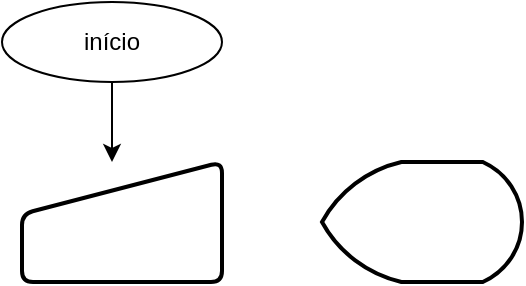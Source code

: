 <mxfile version="26.0.1">
  <diagram name="Página-1" id="uoSYk4d9OGM96nkQeASo">
    <mxGraphModel dx="880" dy="460" grid="1" gridSize="10" guides="1" tooltips="1" connect="1" arrows="1" fold="1" page="1" pageScale="1" pageWidth="827" pageHeight="1169" math="0" shadow="0">
      <root>
        <mxCell id="0" />
        <mxCell id="1" parent="0" />
        <mxCell id="6SwRzCxlW9MVavifUZOw-1" value="início" style="ellipse;whiteSpace=wrap;html=1;" vertex="1" parent="1">
          <mxGeometry x="290" y="120" width="110" height="40" as="geometry" />
        </mxCell>
        <mxCell id="6SwRzCxlW9MVavifUZOw-3" value="" style="endArrow=classic;html=1;rounded=0;exitX=0.5;exitY=1;exitDx=0;exitDy=0;" edge="1" parent="1" source="6SwRzCxlW9MVavifUZOw-1">
          <mxGeometry width="50" height="50" relative="1" as="geometry">
            <mxPoint x="390" y="270" as="sourcePoint" />
            <mxPoint x="345" y="200" as="targetPoint" />
          </mxGeometry>
        </mxCell>
        <mxCell id="6SwRzCxlW9MVavifUZOw-5" value="" style="html=1;strokeWidth=2;shape=manualInput;whiteSpace=wrap;rounded=1;size=26;arcSize=11;" vertex="1" parent="1">
          <mxGeometry x="300" y="200" width="100" height="60" as="geometry" />
        </mxCell>
        <mxCell id="6SwRzCxlW9MVavifUZOw-6" value="" style="strokeWidth=2;html=1;shape=mxgraph.flowchart.display;whiteSpace=wrap;" vertex="1" parent="1">
          <mxGeometry x="450" y="200" width="100" height="60" as="geometry" />
        </mxCell>
      </root>
    </mxGraphModel>
  </diagram>
</mxfile>
